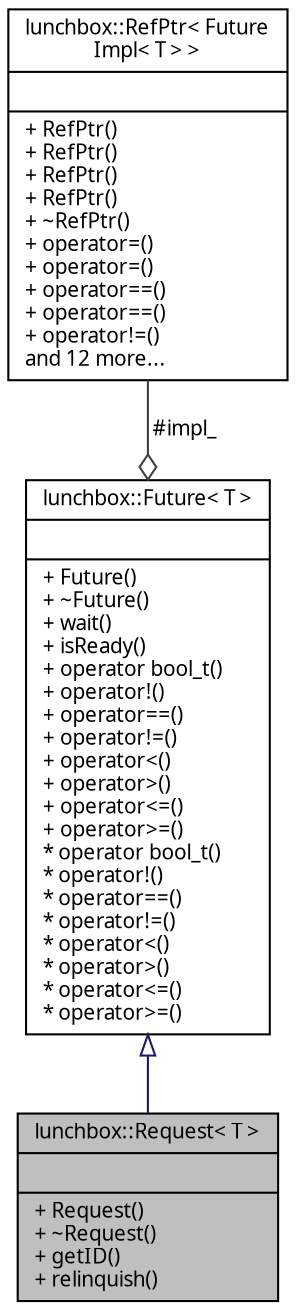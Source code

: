 digraph "lunchbox::Request&lt; T &gt;"
{
  edge [fontname="Sans",fontsize="10",labelfontname="Sans",labelfontsize="10"];
  node [fontname="Sans",fontsize="10",shape=record];
  Node1 [label="{lunchbox::Request\< T \>\n||+ Request()\l+ ~Request()\l+ getID()\l+ relinquish()\l}",height=0.2,width=0.4,color="black", fillcolor="grey75", style="filled" fontcolor="black"];
  Node2 -> Node1 [dir="back",color="midnightblue",fontsize="10",style="solid",arrowtail="onormal",fontname="Sans"];
  Node2 [label="{lunchbox::Future\< T \>\n||+ Future()\l+ ~Future()\l+ wait()\l+ isReady()\l+ operator bool_t()\l+ operator!()\l+ operator==()\l+ operator!=()\l+ operator\<()\l+ operator\>()\l+ operator\<=()\l+ operator\>=()\l* operator bool_t()\l* operator!()\l* operator==()\l* operator!=()\l* operator\<()\l* operator\>()\l* operator\<=()\l* operator\>=()\l}",height=0.2,width=0.4,color="black", fillcolor="white", style="filled",URL="$classlunchbox_1_1_future.html",tooltip="A future represents a asynchronous operation. "];
  Node3 -> Node2 [color="grey25",fontsize="10",style="solid",label=" #impl_" ,arrowhead="odiamond",fontname="Sans"];
  Node3 [label="{lunchbox::RefPtr\< Future\lImpl\< T \> \>\n||+ RefPtr()\l+ RefPtr()\l+ RefPtr()\l+ RefPtr()\l+ ~RefPtr()\l+ operator=()\l+ operator=()\l+ operator==()\l+ operator==()\l+ operator!=()\land 12 more...\l}",height=0.2,width=0.4,color="black", fillcolor="white", style="filled",URL="$classlunchbox_1_1_ref_ptr.html"];
}
